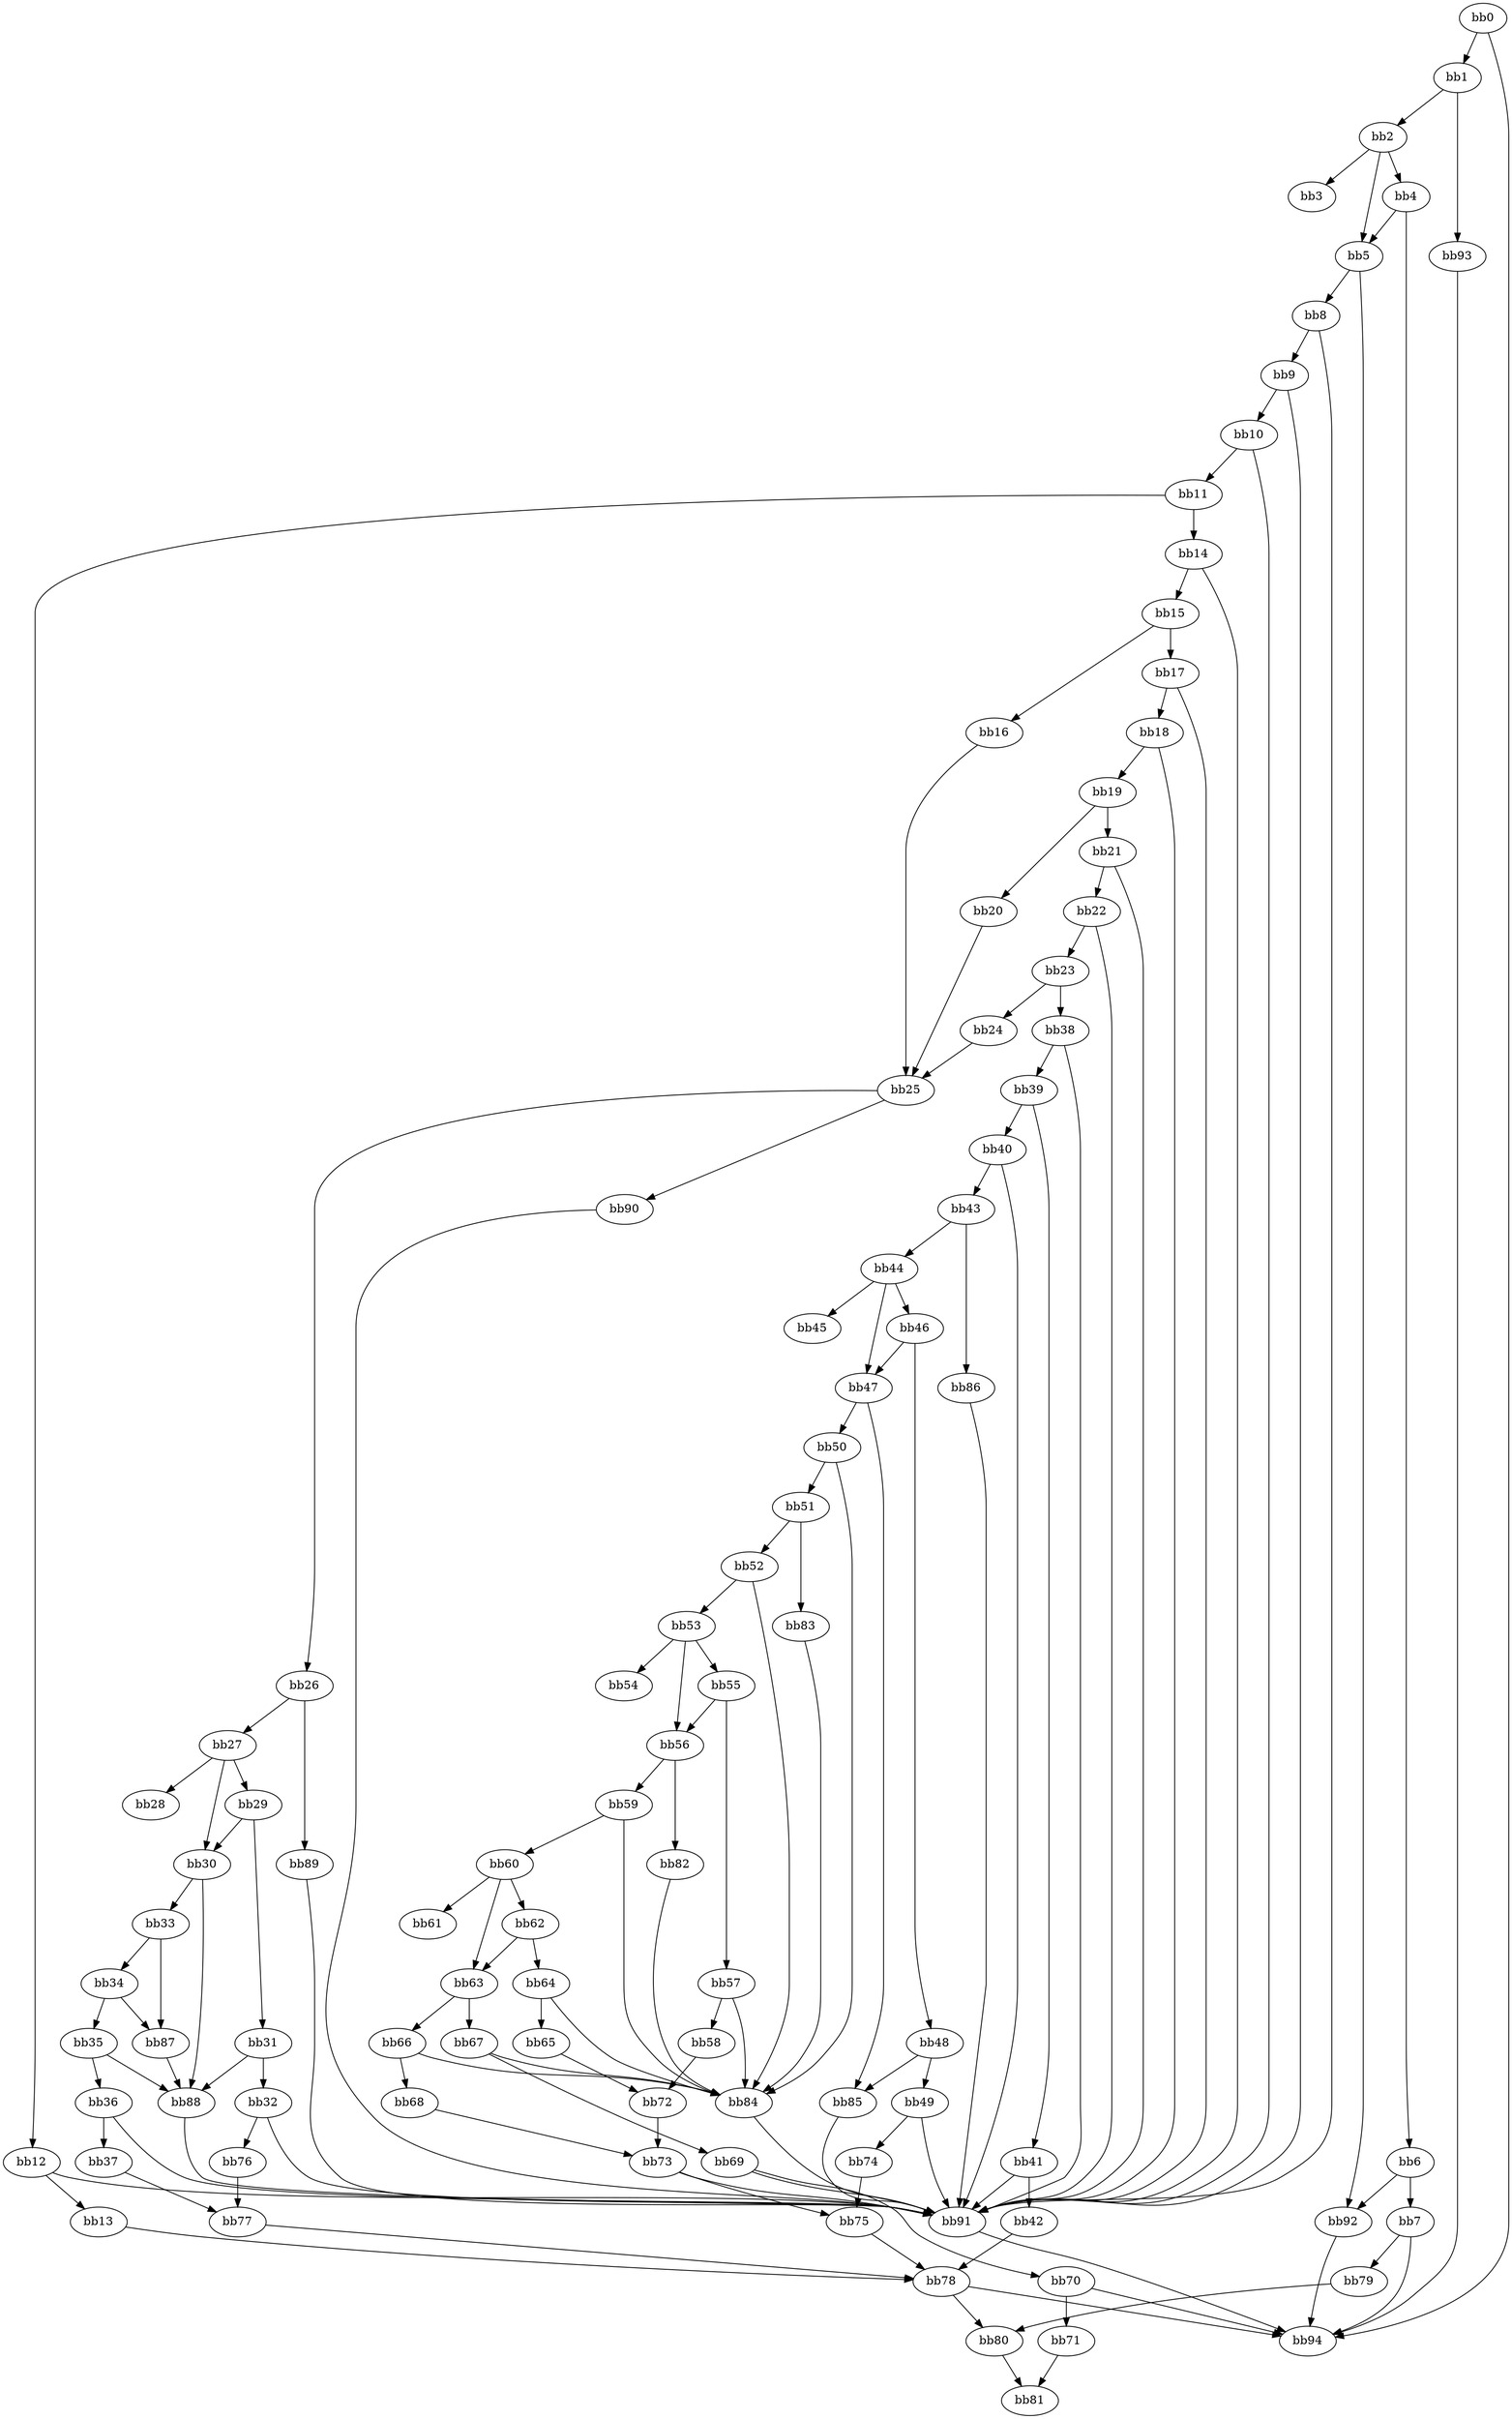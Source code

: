 digraph {
    0 [ label = "bb0\l" ]
    1 [ label = "bb1\l" ]
    2 [ label = "bb2\l" ]
    3 [ label = "bb3\l" ]
    4 [ label = "bb4\l" ]
    5 [ label = "bb5\l" ]
    6 [ label = "bb6\l" ]
    7 [ label = "bb7\l" ]
    8 [ label = "bb8\l" ]
    9 [ label = "bb9\l" ]
    10 [ label = "bb10\l" ]
    11 [ label = "bb11\l" ]
    12 [ label = "bb12\l" ]
    13 [ label = "bb13\l" ]
    14 [ label = "bb14\l" ]
    15 [ label = "bb15\l" ]
    16 [ label = "bb16\l" ]
    17 [ label = "bb17\l" ]
    18 [ label = "bb18\l" ]
    19 [ label = "bb19\l" ]
    20 [ label = "bb20\l" ]
    21 [ label = "bb21\l" ]
    22 [ label = "bb22\l" ]
    23 [ label = "bb23\l" ]
    24 [ label = "bb24\l" ]
    25 [ label = "bb25\l" ]
    26 [ label = "bb26\l" ]
    27 [ label = "bb27\l" ]
    28 [ label = "bb28\l" ]
    29 [ label = "bb29\l" ]
    30 [ label = "bb30\l" ]
    31 [ label = "bb31\l" ]
    32 [ label = "bb32\l" ]
    33 [ label = "bb33\l" ]
    34 [ label = "bb34\l" ]
    35 [ label = "bb35\l" ]
    36 [ label = "bb36\l" ]
    37 [ label = "bb37\l" ]
    38 [ label = "bb38\l" ]
    39 [ label = "bb39\l" ]
    40 [ label = "bb40\l" ]
    41 [ label = "bb41\l" ]
    42 [ label = "bb42\l" ]
    43 [ label = "bb43\l" ]
    44 [ label = "bb44\l" ]
    45 [ label = "bb45\l" ]
    46 [ label = "bb46\l" ]
    47 [ label = "bb47\l" ]
    48 [ label = "bb48\l" ]
    49 [ label = "bb49\l" ]
    50 [ label = "bb50\l" ]
    51 [ label = "bb51\l" ]
    52 [ label = "bb52\l" ]
    53 [ label = "bb53\l" ]
    54 [ label = "bb54\l" ]
    55 [ label = "bb55\l" ]
    56 [ label = "bb56\l" ]
    57 [ label = "bb57\l" ]
    58 [ label = "bb58\l" ]
    59 [ label = "bb59\l" ]
    60 [ label = "bb60\l" ]
    61 [ label = "bb61\l" ]
    62 [ label = "bb62\l" ]
    63 [ label = "bb63\l" ]
    64 [ label = "bb64\l" ]
    65 [ label = "bb65\l" ]
    66 [ label = "bb66\l" ]
    67 [ label = "bb67\l" ]
    68 [ label = "bb68\l" ]
    69 [ label = "bb69\l" ]
    70 [ label = "bb70\l" ]
    71 [ label = "bb71\l" ]
    72 [ label = "bb72\l" ]
    73 [ label = "bb73\l" ]
    74 [ label = "bb74\l" ]
    75 [ label = "bb75\l" ]
    76 [ label = "bb76\l" ]
    77 [ label = "bb77\l" ]
    78 [ label = "bb78\l" ]
    79 [ label = "bb79\l" ]
    80 [ label = "bb80\l" ]
    81 [ label = "bb81\l" ]
    82 [ label = "bb82\l" ]
    83 [ label = "bb83\l" ]
    84 [ label = "bb84\l" ]
    85 [ label = "bb85\l" ]
    86 [ label = "bb86\l" ]
    87 [ label = "bb87\l" ]
    88 [ label = "bb88\l" ]
    89 [ label = "bb89\l" ]
    90 [ label = "bb90\l" ]
    91 [ label = "bb91\l" ]
    92 [ label = "bb92\l" ]
    93 [ label = "bb93\l" ]
    94 [ label = "bb94\l" ]
    0 -> 1 [ ]
    0 -> 94 [ ]
    1 -> 2 [ ]
    1 -> 93 [ ]
    2 -> 3 [ ]
    2 -> 4 [ ]
    2 -> 5 [ ]
    4 -> 5 [ ]
    4 -> 6 [ ]
    5 -> 8 [ ]
    5 -> 92 [ ]
    6 -> 7 [ ]
    6 -> 92 [ ]
    7 -> 79 [ ]
    7 -> 94 [ ]
    8 -> 9 [ ]
    8 -> 91 [ ]
    9 -> 10 [ ]
    9 -> 91 [ ]
    10 -> 11 [ ]
    10 -> 91 [ ]
    11 -> 12 [ ]
    11 -> 14 [ ]
    12 -> 13 [ ]
    12 -> 91 [ ]
    13 -> 78 [ ]
    14 -> 15 [ ]
    14 -> 91 [ ]
    15 -> 16 [ ]
    15 -> 17 [ ]
    16 -> 25 [ ]
    17 -> 18 [ ]
    17 -> 91 [ ]
    18 -> 19 [ ]
    18 -> 91 [ ]
    19 -> 20 [ ]
    19 -> 21 [ ]
    20 -> 25 [ ]
    21 -> 22 [ ]
    21 -> 91 [ ]
    22 -> 23 [ ]
    22 -> 91 [ ]
    23 -> 24 [ ]
    23 -> 38 [ ]
    24 -> 25 [ ]
    25 -> 26 [ ]
    25 -> 90 [ ]
    26 -> 27 [ ]
    26 -> 89 [ ]
    27 -> 28 [ ]
    27 -> 29 [ ]
    27 -> 30 [ ]
    29 -> 30 [ ]
    29 -> 31 [ ]
    30 -> 33 [ ]
    30 -> 88 [ ]
    31 -> 32 [ ]
    31 -> 88 [ ]
    32 -> 76 [ ]
    32 -> 91 [ ]
    33 -> 34 [ ]
    33 -> 87 [ ]
    34 -> 35 [ ]
    34 -> 87 [ ]
    35 -> 36 [ ]
    35 -> 88 [ ]
    36 -> 37 [ ]
    36 -> 91 [ ]
    37 -> 77 [ ]
    38 -> 39 [ ]
    38 -> 91 [ ]
    39 -> 40 [ ]
    39 -> 41 [ ]
    40 -> 43 [ ]
    40 -> 91 [ ]
    41 -> 42 [ ]
    41 -> 91 [ ]
    42 -> 78 [ ]
    43 -> 44 [ ]
    43 -> 86 [ ]
    44 -> 45 [ ]
    44 -> 46 [ ]
    44 -> 47 [ ]
    46 -> 47 [ ]
    46 -> 48 [ ]
    47 -> 50 [ ]
    47 -> 85 [ ]
    48 -> 49 [ ]
    48 -> 85 [ ]
    49 -> 74 [ ]
    49 -> 91 [ ]
    50 -> 51 [ ]
    50 -> 84 [ ]
    51 -> 52 [ ]
    51 -> 83 [ ]
    52 -> 53 [ ]
    52 -> 84 [ ]
    53 -> 54 [ ]
    53 -> 55 [ ]
    53 -> 56 [ ]
    55 -> 56 [ ]
    55 -> 57 [ ]
    56 -> 59 [ ]
    56 -> 82 [ ]
    57 -> 58 [ ]
    57 -> 84 [ ]
    58 -> 72 [ ]
    59 -> 60 [ ]
    59 -> 84 [ ]
    60 -> 61 [ ]
    60 -> 62 [ ]
    60 -> 63 [ ]
    62 -> 63 [ ]
    62 -> 64 [ ]
    63 -> 66 [ ]
    63 -> 67 [ ]
    64 -> 65 [ ]
    64 -> 84 [ ]
    65 -> 72 [ ]
    66 -> 68 [ ]
    66 -> 84 [ ]
    67 -> 69 [ ]
    67 -> 84 [ ]
    68 -> 73 [ ]
    69 -> 70 [ ]
    69 -> 91 [ ]
    70 -> 71 [ ]
    70 -> 94 [ ]
    71 -> 81 [ ]
    72 -> 73 [ ]
    73 -> 75 [ ]
    73 -> 91 [ ]
    74 -> 75 [ ]
    75 -> 78 [ ]
    76 -> 77 [ ]
    77 -> 78 [ ]
    78 -> 80 [ ]
    78 -> 94 [ ]
    79 -> 80 [ ]
    80 -> 81 [ ]
    82 -> 84 [ ]
    83 -> 84 [ ]
    84 -> 91 [ ]
    85 -> 91 [ ]
    86 -> 91 [ ]
    87 -> 88 [ ]
    88 -> 91 [ ]
    89 -> 91 [ ]
    90 -> 91 [ ]
    91 -> 94 [ ]
    92 -> 94 [ ]
    93 -> 94 [ ]
}

